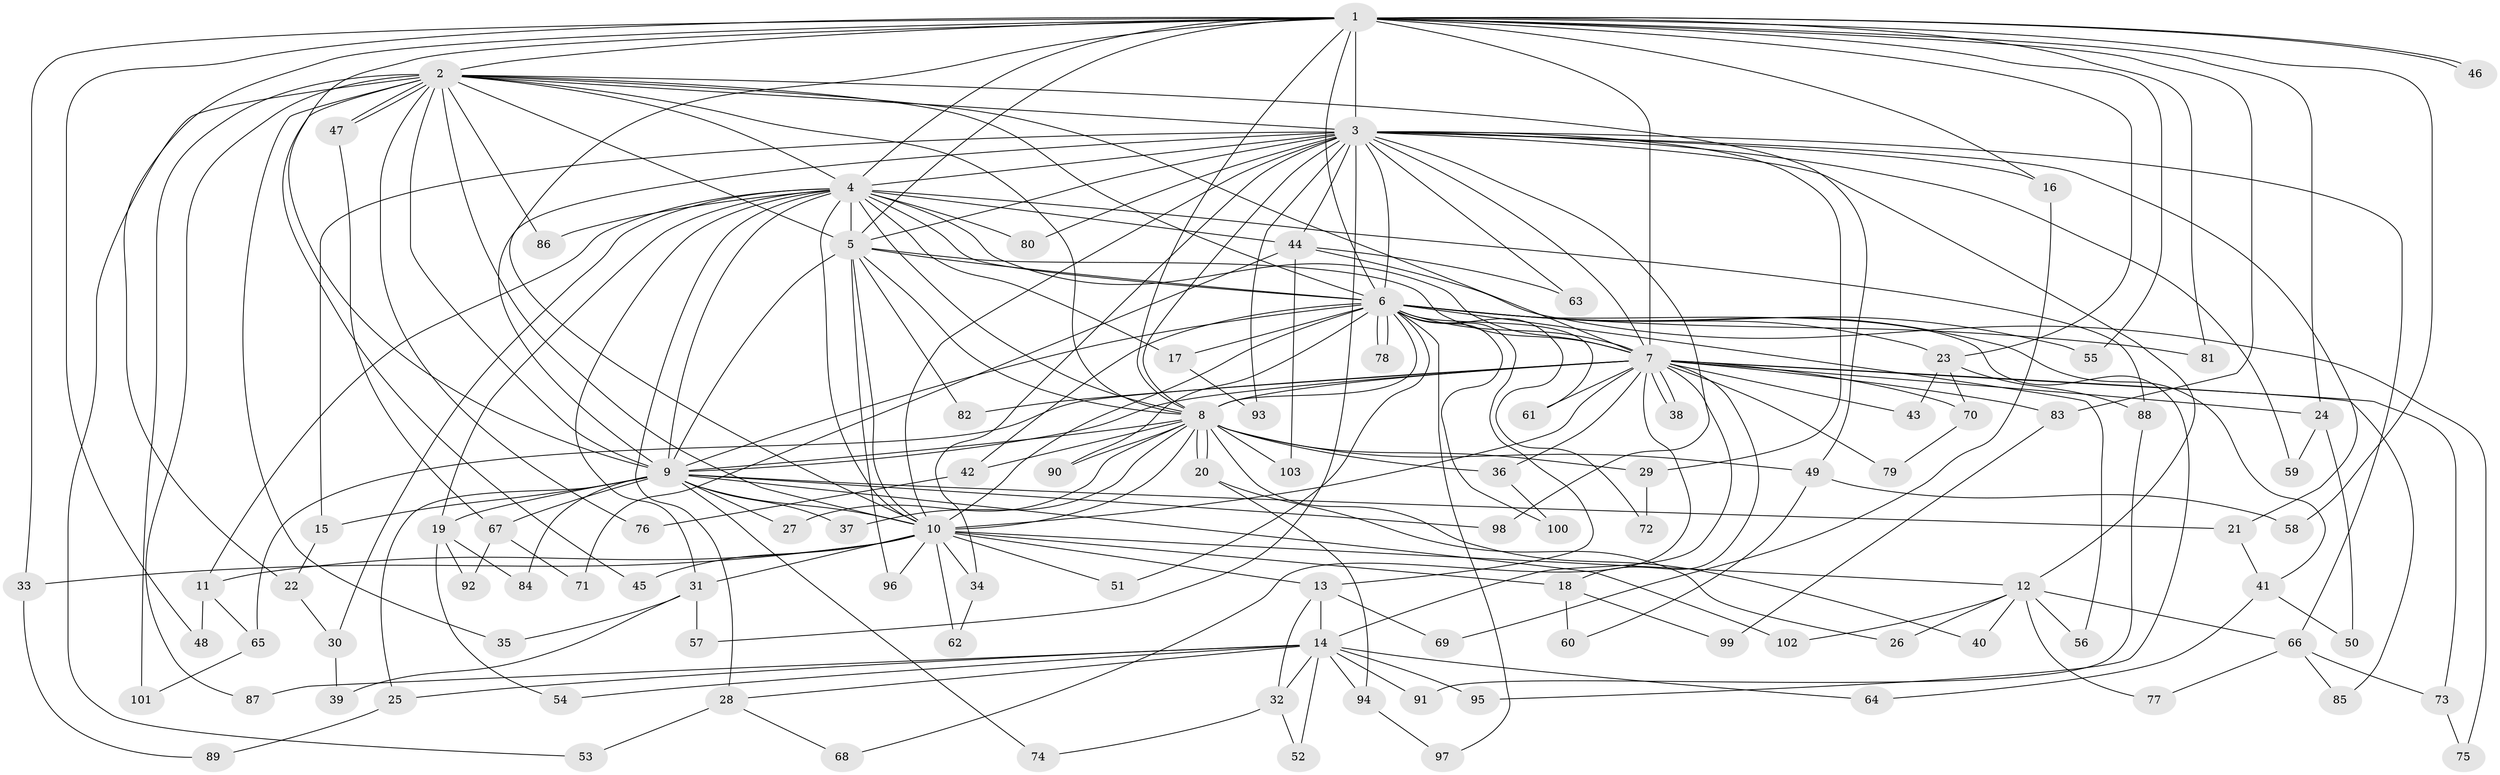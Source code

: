 // coarse degree distribution, {19: 0.012987012987012988, 26: 0.012987012987012988, 20: 0.012987012987012988, 18: 0.03896103896103896, 24: 0.012987012987012988, 21: 0.012987012987012988, 8: 0.012987012987012988, 5: 0.05194805194805195, 12: 0.012987012987012988, 3: 0.23376623376623376, 4: 0.09090909090909091, 2: 0.45454545454545453, 6: 0.012987012987012988, 1: 0.025974025974025976}
// Generated by graph-tools (version 1.1) at 2025/23/03/03/25 07:23:36]
// undirected, 103 vertices, 231 edges
graph export_dot {
graph [start="1"]
  node [color=gray90,style=filled];
  1;
  2;
  3;
  4;
  5;
  6;
  7;
  8;
  9;
  10;
  11;
  12;
  13;
  14;
  15;
  16;
  17;
  18;
  19;
  20;
  21;
  22;
  23;
  24;
  25;
  26;
  27;
  28;
  29;
  30;
  31;
  32;
  33;
  34;
  35;
  36;
  37;
  38;
  39;
  40;
  41;
  42;
  43;
  44;
  45;
  46;
  47;
  48;
  49;
  50;
  51;
  52;
  53;
  54;
  55;
  56;
  57;
  58;
  59;
  60;
  61;
  62;
  63;
  64;
  65;
  66;
  67;
  68;
  69;
  70;
  71;
  72;
  73;
  74;
  75;
  76;
  77;
  78;
  79;
  80;
  81;
  82;
  83;
  84;
  85;
  86;
  87;
  88;
  89;
  90;
  91;
  92;
  93;
  94;
  95;
  96;
  97;
  98;
  99;
  100;
  101;
  102;
  103;
  1 -- 2;
  1 -- 3;
  1 -- 4;
  1 -- 5;
  1 -- 6;
  1 -- 7;
  1 -- 8;
  1 -- 9;
  1 -- 10;
  1 -- 16;
  1 -- 22;
  1 -- 23;
  1 -- 24;
  1 -- 33;
  1 -- 46;
  1 -- 46;
  1 -- 48;
  1 -- 55;
  1 -- 58;
  1 -- 81;
  1 -- 83;
  2 -- 3;
  2 -- 4;
  2 -- 5;
  2 -- 6;
  2 -- 7;
  2 -- 8;
  2 -- 9;
  2 -- 10;
  2 -- 35;
  2 -- 45;
  2 -- 47;
  2 -- 47;
  2 -- 49;
  2 -- 53;
  2 -- 76;
  2 -- 86;
  2 -- 87;
  2 -- 101;
  3 -- 4;
  3 -- 5;
  3 -- 6;
  3 -- 7;
  3 -- 8;
  3 -- 9;
  3 -- 10;
  3 -- 12;
  3 -- 15;
  3 -- 16;
  3 -- 21;
  3 -- 29;
  3 -- 34;
  3 -- 44;
  3 -- 57;
  3 -- 59;
  3 -- 63;
  3 -- 66;
  3 -- 80;
  3 -- 93;
  3 -- 98;
  4 -- 5;
  4 -- 6;
  4 -- 7;
  4 -- 8;
  4 -- 9;
  4 -- 10;
  4 -- 11;
  4 -- 17;
  4 -- 19;
  4 -- 28;
  4 -- 30;
  4 -- 31;
  4 -- 44;
  4 -- 80;
  4 -- 86;
  4 -- 88;
  5 -- 6;
  5 -- 7;
  5 -- 8;
  5 -- 9;
  5 -- 10;
  5 -- 82;
  5 -- 96;
  6 -- 7;
  6 -- 8;
  6 -- 9;
  6 -- 10;
  6 -- 13;
  6 -- 17;
  6 -- 23;
  6 -- 41;
  6 -- 42;
  6 -- 51;
  6 -- 55;
  6 -- 56;
  6 -- 61;
  6 -- 72;
  6 -- 78;
  6 -- 78;
  6 -- 81;
  6 -- 90;
  6 -- 95;
  6 -- 97;
  6 -- 100;
  7 -- 8;
  7 -- 9;
  7 -- 10;
  7 -- 14;
  7 -- 18;
  7 -- 24;
  7 -- 36;
  7 -- 38;
  7 -- 38;
  7 -- 43;
  7 -- 61;
  7 -- 65;
  7 -- 68;
  7 -- 70;
  7 -- 73;
  7 -- 79;
  7 -- 82;
  7 -- 83;
  7 -- 85;
  8 -- 9;
  8 -- 10;
  8 -- 20;
  8 -- 20;
  8 -- 27;
  8 -- 29;
  8 -- 36;
  8 -- 37;
  8 -- 40;
  8 -- 42;
  8 -- 49;
  8 -- 90;
  8 -- 103;
  9 -- 10;
  9 -- 15;
  9 -- 19;
  9 -- 21;
  9 -- 25;
  9 -- 27;
  9 -- 37;
  9 -- 67;
  9 -- 74;
  9 -- 84;
  9 -- 98;
  9 -- 102;
  10 -- 11;
  10 -- 12;
  10 -- 13;
  10 -- 18;
  10 -- 31;
  10 -- 33;
  10 -- 34;
  10 -- 45;
  10 -- 51;
  10 -- 62;
  10 -- 96;
  11 -- 48;
  11 -- 65;
  12 -- 26;
  12 -- 40;
  12 -- 56;
  12 -- 66;
  12 -- 77;
  12 -- 102;
  13 -- 14;
  13 -- 32;
  13 -- 69;
  14 -- 25;
  14 -- 28;
  14 -- 32;
  14 -- 52;
  14 -- 54;
  14 -- 64;
  14 -- 87;
  14 -- 91;
  14 -- 94;
  14 -- 95;
  15 -- 22;
  16 -- 69;
  17 -- 93;
  18 -- 60;
  18 -- 99;
  19 -- 54;
  19 -- 84;
  19 -- 92;
  20 -- 26;
  20 -- 94;
  21 -- 41;
  22 -- 30;
  23 -- 43;
  23 -- 70;
  23 -- 88;
  24 -- 50;
  24 -- 59;
  25 -- 89;
  28 -- 53;
  28 -- 68;
  29 -- 72;
  30 -- 39;
  31 -- 35;
  31 -- 39;
  31 -- 57;
  32 -- 52;
  32 -- 74;
  33 -- 89;
  34 -- 62;
  36 -- 100;
  41 -- 50;
  41 -- 64;
  42 -- 76;
  44 -- 63;
  44 -- 71;
  44 -- 75;
  44 -- 103;
  47 -- 67;
  49 -- 58;
  49 -- 60;
  65 -- 101;
  66 -- 73;
  66 -- 77;
  66 -- 85;
  67 -- 71;
  67 -- 92;
  70 -- 79;
  73 -- 75;
  83 -- 99;
  88 -- 91;
  94 -- 97;
}
